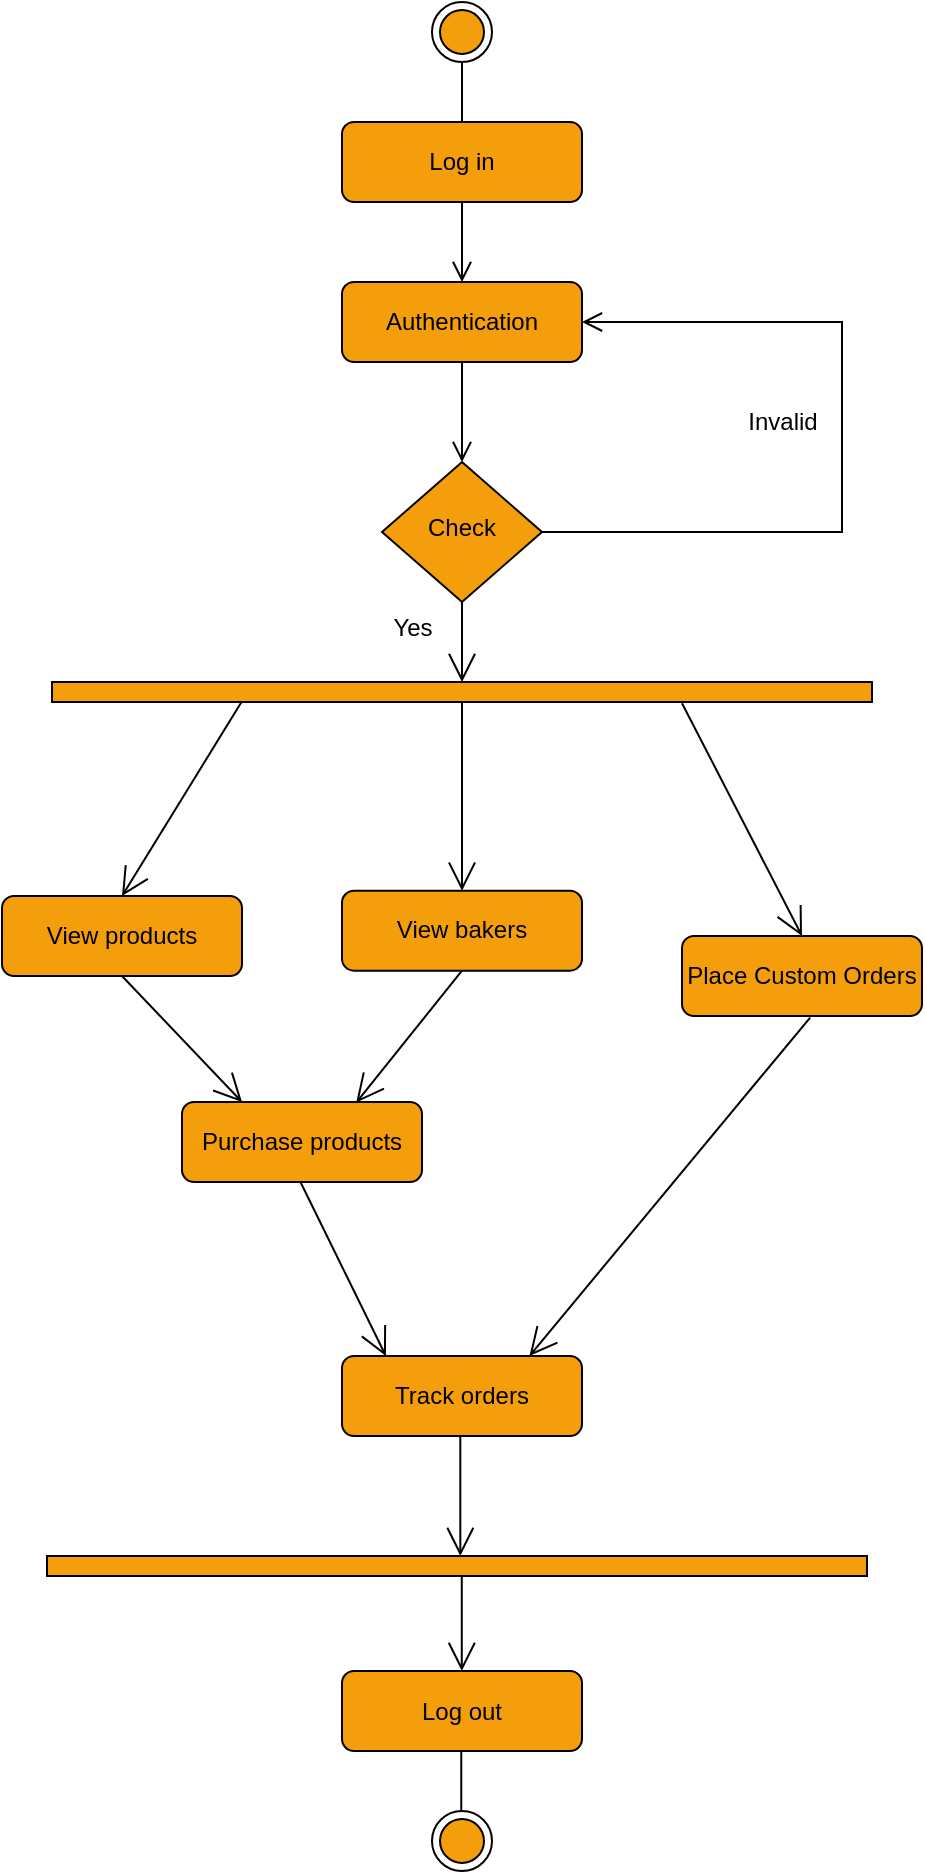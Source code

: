 <mxfile>
    <diagram name="Page-1" id="ZeJMQglwWgrr9meiF2z1">
        <mxGraphModel dx="1531" dy="696" grid="1" gridSize="10" guides="1" tooltips="1" connect="1" arrows="1" fold="1" page="1" pageScale="1" pageWidth="827" pageHeight="1169" math="0" shadow="0">
            <root>
                <mxCell id="0"/>
                <mxCell id="1" parent="0"/>
                <mxCell id="yLnDsZnY-mtQafVxezmf-1" value="" style="rounded=0;html=1;jettySize=auto;orthogonalLoop=1;fontSize=11;endArrow=open;endFill=0;endSize=8;strokeWidth=1;shadow=0;labelBackgroundColor=none;edgeStyle=orthogonalEdgeStyle;strokeColor=light-dark(#000000,#000000);" parent="1" source="yLnDsZnY-mtQafVxezmf-10" target="yLnDsZnY-mtQafVxezmf-4" edge="1">
                    <mxGeometry relative="1" as="geometry"/>
                </mxCell>
                <mxCell id="yLnDsZnY-mtQafVxezmf-2" value="&lt;font style=&quot;color: light-dark(rgb(0, 0, 0), rgb(0, 0, 0));&quot;&gt;Log in&lt;/font&gt;" style="rounded=1;whiteSpace=wrap;html=1;fontSize=12;glass=0;strokeWidth=1;shadow=0;fillColor=light-dark(#F59E0B,#F59E0B);strokeColor=light-dark(#000000,#000000);" parent="1" vertex="1">
                    <mxGeometry x="354" y="151" width="120" height="40" as="geometry"/>
                </mxCell>
                <mxCell id="yLnDsZnY-mtQafVxezmf-3" value="&lt;font style=&quot;color: light-dark(rgb(0, 0, 0), rgb(0, 0, 0)); font-size: 12px;&quot;&gt;Invalid&lt;/font&gt;" style="edgeStyle=orthogonalEdgeStyle;rounded=0;html=1;jettySize=auto;orthogonalLoop=1;fontSize=11;endArrow=open;endFill=0;endSize=8;strokeWidth=1;shadow=0;labelBackgroundColor=none;strokeColor=light-dark(#000000,#000000);entryX=1;entryY=0.5;entryDx=0;entryDy=0;" parent="1" source="yLnDsZnY-mtQafVxezmf-4" target="yLnDsZnY-mtQafVxezmf-10" edge="1">
                    <mxGeometry x="0.065" y="30" relative="1" as="geometry">
                        <mxPoint as="offset"/>
                        <mxPoint x="604.091" y="261" as="targetPoint"/>
                        <Array as="points">
                            <mxPoint x="604" y="356"/>
                            <mxPoint x="604" y="251"/>
                        </Array>
                    </mxGeometry>
                </mxCell>
                <mxCell id="yLnDsZnY-mtQafVxezmf-4" value="&lt;font style=&quot;color: light-dark(rgb(0, 0, 0), rgb(0, 0, 0));&quot;&gt;Check&lt;/font&gt;" style="rhombus;whiteSpace=wrap;html=1;shadow=0;fontFamily=Helvetica;fontSize=12;align=center;strokeWidth=1;spacing=6;spacingTop=-4;fillColor=light-dark(#F59E0B,#F59E0B);strokeColor=light-dark(#000000,#000000);" parent="1" vertex="1">
                    <mxGeometry x="374" y="321" width="80" height="70" as="geometry"/>
                </mxCell>
                <mxCell id="yLnDsZnY-mtQafVxezmf-5" value="&lt;font style=&quot;color: light-dark(rgb(0, 0, 0), rgb(0, 0, 0));&quot;&gt;Log out&lt;/font&gt;" style="rounded=1;whiteSpace=wrap;html=1;fontSize=12;glass=0;strokeWidth=1;shadow=0;strokeColor=light-dark(#000000,#000000);fillColor=light-dark(#F59E0B,#F59E0B);" parent="1" vertex="1">
                    <mxGeometry x="354" y="925.5" width="120" height="40" as="geometry"/>
                </mxCell>
                <mxCell id="yLnDsZnY-mtQafVxezmf-6" value="" style="ellipse;html=1;shape=endState;fillColor=light-dark(#F59E0B,#F59E0B);strokeColor=light-dark(#000000,#000000);" parent="1" vertex="1">
                    <mxGeometry x="399" y="91" width="30" height="30" as="geometry"/>
                </mxCell>
                <mxCell id="yLnDsZnY-mtQafVxezmf-7" value="" style="endArrow=none;html=1;rounded=0;strokeColor=light-dark(#000000,#000000);entryX=0.5;entryY=1;entryDx=0;entryDy=0;exitX=0.5;exitY=0;exitDx=0;exitDy=0;" parent="1" source="yLnDsZnY-mtQafVxezmf-2" target="yLnDsZnY-mtQafVxezmf-6" edge="1">
                    <mxGeometry width="50" height="50" relative="1" as="geometry">
                        <mxPoint x="389" y="151" as="sourcePoint"/>
                        <mxPoint x="439" y="101" as="targetPoint"/>
                    </mxGeometry>
                </mxCell>
                <mxCell id="yLnDsZnY-mtQafVxezmf-8" value="" style="ellipse;html=1;shape=endState;fillColor=light-dark(#F59E0B,#F59E0B);strokeColor=light-dark(#000000,#000000);" parent="1" vertex="1">
                    <mxGeometry x="399" y="995.5" width="30" height="30" as="geometry"/>
                </mxCell>
                <mxCell id="yLnDsZnY-mtQafVxezmf-9" value="" style="rounded=0;html=1;jettySize=auto;orthogonalLoop=1;fontSize=11;endArrow=open;endFill=0;endSize=8;strokeWidth=1;shadow=0;labelBackgroundColor=none;edgeStyle=orthogonalEdgeStyle;strokeColor=light-dark(#000000,#000000);" parent="1" source="yLnDsZnY-mtQafVxezmf-2" target="yLnDsZnY-mtQafVxezmf-10" edge="1">
                    <mxGeometry relative="1" as="geometry">
                        <mxPoint x="414" y="191" as="sourcePoint"/>
                        <mxPoint x="414" y="451" as="targetPoint"/>
                    </mxGeometry>
                </mxCell>
                <mxCell id="yLnDsZnY-mtQafVxezmf-10" value="&lt;font style=&quot;color: light-dark(rgb(0, 0, 0), rgb(0, 0, 0));&quot;&gt;Authentication&lt;/font&gt;" style="rounded=1;whiteSpace=wrap;html=1;fontSize=12;glass=0;strokeWidth=1;shadow=0;fillColor=light-dark(#F59E0B,#F59E0B);strokeColor=light-dark(#000000,#000000);" parent="1" vertex="1">
                    <mxGeometry x="354" y="231" width="120" height="40" as="geometry"/>
                </mxCell>
                <mxCell id="yLnDsZnY-mtQafVxezmf-11" value="" style="html=1;points=[[0,0,0,0,5],[0,1,0,0,-5],[1,0,0,0,5],[1,1,0,0,-5]];perimeter=orthogonalPerimeter;outlineConnect=0;targetShapes=umlLifeline;portConstraint=eastwest;newEdgeStyle={&quot;curved&quot;:0,&quot;rounded&quot;:0};rotation=-90;strokeColor=light-dark(#000000,#000000);fillColor=light-dark(#F59E0B,#F59E0B);" parent="1" vertex="1">
                    <mxGeometry x="409" y="231" width="10" height="410" as="geometry"/>
                </mxCell>
                <mxCell id="yLnDsZnY-mtQafVxezmf-12" value="&lt;font style=&quot;color: light-dark(rgb(0, 0, 0), rgb(0, 0, 0));&quot;&gt;View products&lt;/font&gt;" style="rounded=1;whiteSpace=wrap;html=1;fontSize=12;glass=0;strokeWidth=1;shadow=0;fillColor=light-dark(#F59E0B,#F59E0B);strokeColor=light-dark(#000000,#000000);" parent="1" vertex="1">
                    <mxGeometry x="184" y="538" width="120" height="40" as="geometry"/>
                </mxCell>
                <mxCell id="yLnDsZnY-mtQafVxezmf-13" value="" style="endArrow=open;endFill=1;endSize=12;html=1;rounded=0;strokeColor=light-dark(#000000,#000000);entryX=0.5;entryY=0;entryDx=0;entryDy=0;exitX=0.034;exitY=0.378;exitDx=0;exitDy=0;exitPerimeter=0;" parent="1" target="yLnDsZnY-mtQafVxezmf-12" edge="1">
                    <mxGeometry width="160" relative="1" as="geometry">
                        <mxPoint x="303.98" y="440.66" as="sourcePoint"/>
                        <mxPoint x="304" y="561" as="targetPoint"/>
                    </mxGeometry>
                </mxCell>
                <mxCell id="yLnDsZnY-mtQafVxezmf-14" value="" style="endArrow=open;endFill=1;endSize=12;html=1;rounded=0;strokeColor=light-dark(#000000,#000000);exitX=0.5;exitY=1;exitDx=0;exitDy=0;entryX=0.25;entryY=0;entryDx=0;entryDy=0;" parent="1" source="yLnDsZnY-mtQafVxezmf-12" target="yLnDsZnY-mtQafVxezmf-15" edge="1">
                    <mxGeometry width="160" relative="1" as="geometry">
                        <mxPoint x="214" y="583" as="sourcePoint"/>
                        <mxPoint x="244" y="638" as="targetPoint"/>
                    </mxGeometry>
                </mxCell>
                <mxCell id="yLnDsZnY-mtQafVxezmf-15" value="&lt;font style=&quot;color: light-dark(rgb(0, 0, 0), rgb(0, 0, 0));&quot;&gt;Purchase products&lt;/font&gt;" style="rounded=1;whiteSpace=wrap;html=1;fontSize=12;glass=0;strokeWidth=1;shadow=0;strokeColor=light-dark(#000000,#000000);fillColor=light-dark(#F59E0B,#F59E0B);" parent="1" vertex="1">
                    <mxGeometry x="274" y="641" width="120" height="40" as="geometry"/>
                </mxCell>
                <mxCell id="yLnDsZnY-mtQafVxezmf-16" value="" style="html=1;points=[[0,0,0,0,5],[0,1,0,0,-5],[1,0,0,0,5],[1,1,0,0,-5]];perimeter=orthogonalPerimeter;outlineConnect=0;targetShapes=umlLifeline;portConstraint=eastwest;newEdgeStyle={&quot;curved&quot;:0,&quot;rounded&quot;:0};rotation=-90;strokeColor=light-dark(#000000,#000000);fillColor=light-dark(#F59E0B,#F59E0B);" parent="1" vertex="1">
                    <mxGeometry x="406.5" y="668" width="10" height="410" as="geometry"/>
                </mxCell>
                <mxCell id="yLnDsZnY-mtQafVxezmf-17" value="" style="endArrow=open;endFill=1;endSize=12;html=1;rounded=0;exitX=0.5;exitY=1;exitDx=0;exitDy=0;strokeColor=light-dark(#000000,#000000);" parent="1" source="yLnDsZnY-mtQafVxezmf-4" target="yLnDsZnY-mtQafVxezmf-11" edge="1">
                    <mxGeometry width="160" relative="1" as="geometry">
                        <mxPoint x="364" y="431" as="sourcePoint"/>
                        <mxPoint x="524" y="431" as="targetPoint"/>
                    </mxGeometry>
                </mxCell>
                <mxCell id="yLnDsZnY-mtQafVxezmf-18" value="&lt;font style=&quot;color: light-dark(rgb(0, 0, 0), rgb(0, 0, 0));&quot;&gt;Place Custom Orders&lt;/font&gt;" style="rounded=1;whiteSpace=wrap;html=1;fontSize=12;glass=0;strokeWidth=1;shadow=0;fillColor=light-dark(#F59E0B,#F59E0B);strokeColor=light-dark(#000000,#000000);" parent="1" vertex="1">
                    <mxGeometry x="524" y="558" width="120" height="40" as="geometry"/>
                </mxCell>
                <mxCell id="yLnDsZnY-mtQafVxezmf-19" value="" style="endArrow=open;endFill=1;endSize=12;html=1;rounded=0;strokeColor=light-dark(#000000,#000000);entryX=0.5;entryY=0;entryDx=0;entryDy=0;exitX=-0.059;exitY=0.622;exitDx=0;exitDy=0;exitPerimeter=0;" parent="1" target="yLnDsZnY-mtQafVxezmf-18" edge="1">
                    <mxGeometry width="160" relative="1" as="geometry">
                        <mxPoint x="524.0" y="441.59" as="sourcePoint"/>
                        <mxPoint x="663.98" y="561" as="targetPoint"/>
                    </mxGeometry>
                </mxCell>
                <mxCell id="yLnDsZnY-mtQafVxezmf-20" value="" style="endArrow=open;endFill=1;endSize=12;html=1;rounded=0;strokeColor=light-dark(#000000,#000000);exitX=0.534;exitY=1.019;exitDx=0;exitDy=0;exitPerimeter=0;entryX=0.781;entryY=0;entryDx=0;entryDy=0;entryPerimeter=0;" parent="1" source="yLnDsZnY-mtQafVxezmf-18" target="yLnDsZnY-mtQafVxezmf-28" edge="1">
                    <mxGeometry width="160" relative="1" as="geometry">
                        <mxPoint x="558.98" y="593" as="sourcePoint"/>
                        <mxPoint x="572.75" y="742.89" as="targetPoint"/>
                    </mxGeometry>
                </mxCell>
                <mxCell id="yLnDsZnY-mtQafVxezmf-21" value="&lt;font style=&quot;color: light-dark(rgb(0, 0, 0), rgb(0, 0, 0));&quot;&gt;Yes&lt;/font&gt;" style="text;html=1;align=center;verticalAlign=middle;resizable=0;points=[];autosize=1;strokeColor=none;fillColor=none;" parent="1" vertex="1">
                    <mxGeometry x="369" y="389" width="40" height="30" as="geometry"/>
                </mxCell>
                <mxCell id="yLnDsZnY-mtQafVxezmf-22" value="" style="endArrow=none;html=1;rounded=0;strokeColor=light-dark(#000000,#000000);entryX=0.5;entryY=1;entryDx=0;entryDy=0;exitX=0.5;exitY=0;exitDx=0;exitDy=0;" parent="1" edge="1">
                    <mxGeometry width="50" height="50" relative="1" as="geometry">
                        <mxPoint x="413.63" y="995.5" as="sourcePoint"/>
                        <mxPoint x="413.63" y="965.5" as="targetPoint"/>
                    </mxGeometry>
                </mxCell>
                <mxCell id="yLnDsZnY-mtQafVxezmf-23" value="" style="endArrow=open;endFill=1;endSize=12;html=1;rounded=0;strokeColor=light-dark(#000000,#000000);entryX=0.183;entryY=0;entryDx=0;entryDy=0;entryPerimeter=0;exitX=0.493;exitY=0.997;exitDx=0;exitDy=0;exitPerimeter=0;" parent="1" source="yLnDsZnY-mtQafVxezmf-15" target="yLnDsZnY-mtQafVxezmf-28" edge="1">
                    <mxGeometry width="160" relative="1" as="geometry">
                        <mxPoint x="164" y="678" as="sourcePoint"/>
                        <mxPoint x="252.67" y="742.73" as="targetPoint"/>
                    </mxGeometry>
                </mxCell>
                <mxCell id="yLnDsZnY-mtQafVxezmf-24" value="" style="endArrow=open;endFill=1;endSize=12;html=1;rounded=0;strokeColor=light-dark(#000000,#000000);" parent="1" source="yLnDsZnY-mtQafVxezmf-16" edge="1">
                    <mxGeometry width="160" relative="1" as="geometry">
                        <mxPoint x="413.89" y="885.5" as="sourcePoint"/>
                        <mxPoint x="413.89" y="925.5" as="targetPoint"/>
                    </mxGeometry>
                </mxCell>
                <mxCell id="yLnDsZnY-mtQafVxezmf-25" value="&lt;font style=&quot;color: light-dark(rgb(0, 0, 0), rgb(0, 0, 0));&quot;&gt;View bakers&lt;/font&gt;" style="rounded=1;whiteSpace=wrap;html=1;fontSize=12;glass=0;strokeWidth=1;shadow=0;fillColor=light-dark(#F59E0B,#F59E0B);strokeColor=light-dark(#000000,#000000);" parent="1" vertex="1">
                    <mxGeometry x="354" y="535.34" width="120" height="40" as="geometry"/>
                </mxCell>
                <mxCell id="yLnDsZnY-mtQafVxezmf-26" value="" style="endArrow=open;endFill=1;endSize=12;html=1;rounded=0;strokeColor=light-dark(#000000,#000000);entryX=0.5;entryY=0;entryDx=0;entryDy=0;" parent="1" target="yLnDsZnY-mtQafVxezmf-25" edge="1">
                    <mxGeometry width="160" relative="1" as="geometry">
                        <mxPoint x="414" y="441" as="sourcePoint"/>
                        <mxPoint x="474" y="558.34" as="targetPoint"/>
                    </mxGeometry>
                </mxCell>
                <mxCell id="yLnDsZnY-mtQafVxezmf-27" value="" style="endArrow=open;endFill=1;endSize=12;html=1;rounded=0;strokeColor=light-dark(#000000,#000000);exitX=0.5;exitY=1;exitDx=0;exitDy=0;entryX=0.726;entryY=0.007;entryDx=0;entryDy=0;entryPerimeter=0;" parent="1" source="yLnDsZnY-mtQafVxezmf-25" target="yLnDsZnY-mtQafVxezmf-15" edge="1">
                    <mxGeometry width="160" relative="1" as="geometry">
                        <mxPoint x="384" y="580.34" as="sourcePoint"/>
                        <mxPoint x="364" y="638" as="targetPoint"/>
                    </mxGeometry>
                </mxCell>
                <mxCell id="yLnDsZnY-mtQafVxezmf-28" value="&lt;font style=&quot;color: light-dark(rgb(0, 0, 0), rgb(0, 0, 0));&quot;&gt;Track orders&lt;/font&gt;" style="rounded=1;whiteSpace=wrap;html=1;fontSize=12;glass=0;strokeWidth=1;shadow=0;strokeColor=light-dark(#000000,#000000);fillColor=light-dark(#F59E0B,#F59E0B);" parent="1" vertex="1">
                    <mxGeometry x="354" y="768" width="120" height="40" as="geometry"/>
                </mxCell>
                <mxCell id="yLnDsZnY-mtQafVxezmf-29" value="" style="endArrow=open;endFill=1;endSize=12;html=1;rounded=0;strokeColor=light-dark(#000000,#000000);exitX=0.493;exitY=0.997;exitDx=0;exitDy=0;exitPerimeter=0;" parent="1" source="yLnDsZnY-mtQafVxezmf-28" target="yLnDsZnY-mtQafVxezmf-16" edge="1">
                    <mxGeometry width="160" relative="1" as="geometry">
                        <mxPoint x="334" y="805" as="sourcePoint"/>
                        <mxPoint x="422.67" y="869.73" as="targetPoint"/>
                    </mxGeometry>
                </mxCell>
            </root>
        </mxGraphModel>
    </diagram>
</mxfile>